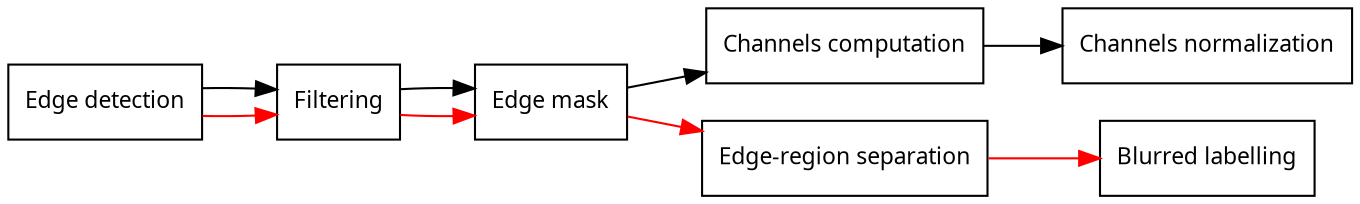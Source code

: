 digraph d {
	rankdir = LR

	node [fontsize=11 fontname="Operator Mono"];

	node [shape = rectangle]
	A [label="Edge detection"]
	B [label="Filtering"]
	C [label="Edge mask"]
	D [label="Channels computation"]
	E [label="Channels normalization"]
	F [label="Edge-region separation"]
	G [label="Blurred labelling"]
	
	A -> B -> C -> F -> G [color = red]
	A -> B -> C -> D -> E [color = black]
	
}